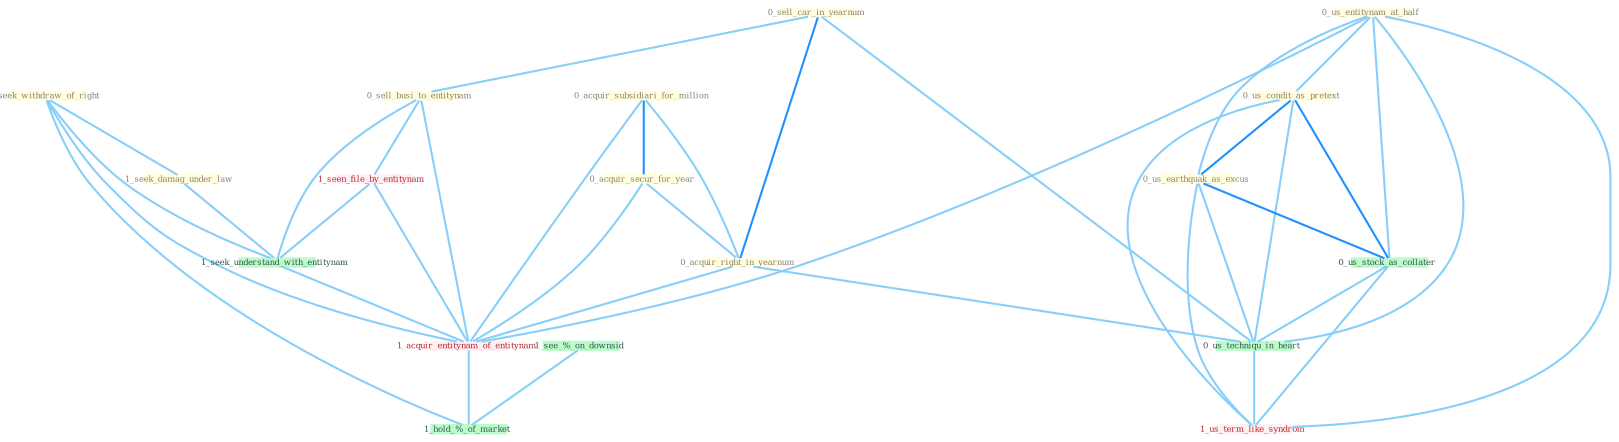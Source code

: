 Graph G{ 
    node
    [shape=polygon,style=filled,width=.5,height=.06,color="#BDFCC9",fixedsize=true,fontsize=4,
    fontcolor="#2f4f4f"];
    {node
    [color="#ffffe0", fontcolor="#8b7d6b"] "1_seek_withdraw_of_right " "0_us_entitynam_at_half " "0_us_condit_as_pretext " "0_acquir_subsidiari_for_million " "0_sell_car_in_yearnum " "0_sell_busi_to_entitynam " "0_acquir_secur_for_year " "0_us_earthquak_as_excus " "0_acquir_right_in_yearnum " "1_seek_damag_under_law "}
{node [color="#fff0f5", fontcolor="#b22222"] "1_seen_file_by_entitynam " "1_acquir_entitynam_of_entitynam " "1_us_term_like_syndrom "}
edge [color="#B0E2FF"];

	"1_seek_withdraw_of_right " -- "1_seek_damag_under_law " [w="1", color="#87cefa" ];
	"1_seek_withdraw_of_right " -- "1_seek_understand_with_entitynam " [w="1", color="#87cefa" ];
	"1_seek_withdraw_of_right " -- "1_acquir_entitynam_of_entitynam " [w="1", color="#87cefa" ];
	"1_seek_withdraw_of_right " -- "1_hold_%_of_market " [w="1", color="#87cefa" ];
	"0_us_entitynam_at_half " -- "0_us_condit_as_pretext " [w="1", color="#87cefa" ];
	"0_us_entitynam_at_half " -- "0_us_earthquak_as_excus " [w="1", color="#87cefa" ];
	"0_us_entitynam_at_half " -- "0_us_stock_as_collater " [w="1", color="#87cefa" ];
	"0_us_entitynam_at_half " -- "1_acquir_entitynam_of_entitynam " [w="1", color="#87cefa" ];
	"0_us_entitynam_at_half " -- "0_us_techniqu_in_heart " [w="1", color="#87cefa" ];
	"0_us_entitynam_at_half " -- "1_us_term_like_syndrom " [w="1", color="#87cefa" ];
	"0_us_condit_as_pretext " -- "0_us_earthquak_as_excus " [w="2", color="#1e90ff" , len=0.8];
	"0_us_condit_as_pretext " -- "0_us_stock_as_collater " [w="2", color="#1e90ff" , len=0.8];
	"0_us_condit_as_pretext " -- "0_us_techniqu_in_heart " [w="1", color="#87cefa" ];
	"0_us_condit_as_pretext " -- "1_us_term_like_syndrom " [w="1", color="#87cefa" ];
	"0_acquir_subsidiari_for_million " -- "0_acquir_secur_for_year " [w="2", color="#1e90ff" , len=0.8];
	"0_acquir_subsidiari_for_million " -- "0_acquir_right_in_yearnum " [w="1", color="#87cefa" ];
	"0_acquir_subsidiari_for_million " -- "1_acquir_entitynam_of_entitynam " [w="1", color="#87cefa" ];
	"0_sell_car_in_yearnum " -- "0_sell_busi_to_entitynam " [w="1", color="#87cefa" ];
	"0_sell_car_in_yearnum " -- "0_acquir_right_in_yearnum " [w="2", color="#1e90ff" , len=0.8];
	"0_sell_car_in_yearnum " -- "0_us_techniqu_in_heart " [w="1", color="#87cefa" ];
	"0_sell_busi_to_entitynam " -- "1_seen_file_by_entitynam " [w="1", color="#87cefa" ];
	"0_sell_busi_to_entitynam " -- "1_seek_understand_with_entitynam " [w="1", color="#87cefa" ];
	"0_sell_busi_to_entitynam " -- "1_acquir_entitynam_of_entitynam " [w="1", color="#87cefa" ];
	"0_acquir_secur_for_year " -- "0_acquir_right_in_yearnum " [w="1", color="#87cefa" ];
	"0_acquir_secur_for_year " -- "1_acquir_entitynam_of_entitynam " [w="1", color="#87cefa" ];
	"0_us_earthquak_as_excus " -- "0_us_stock_as_collater " [w="2", color="#1e90ff" , len=0.8];
	"0_us_earthquak_as_excus " -- "0_us_techniqu_in_heart " [w="1", color="#87cefa" ];
	"0_us_earthquak_as_excus " -- "1_us_term_like_syndrom " [w="1", color="#87cefa" ];
	"0_acquir_right_in_yearnum " -- "1_acquir_entitynam_of_entitynam " [w="1", color="#87cefa" ];
	"0_acquir_right_in_yearnum " -- "0_us_techniqu_in_heart " [w="1", color="#87cefa" ];
	"1_seek_damag_under_law " -- "1_seek_understand_with_entitynam " [w="1", color="#87cefa" ];
	"1_seen_file_by_entitynam " -- "1_seek_understand_with_entitynam " [w="1", color="#87cefa" ];
	"1_seen_file_by_entitynam " -- "1_acquir_entitynam_of_entitynam " [w="1", color="#87cefa" ];
	"0_us_stock_as_collater " -- "0_us_techniqu_in_heart " [w="1", color="#87cefa" ];
	"0_us_stock_as_collater " -- "1_us_term_like_syndrom " [w="1", color="#87cefa" ];
	"1_seek_understand_with_entitynam " -- "1_acquir_entitynam_of_entitynam " [w="1", color="#87cefa" ];
	"1_acquir_entitynam_of_entitynam " -- "1_hold_%_of_market " [w="1", color="#87cefa" ];
	"0_us_techniqu_in_heart " -- "1_us_term_like_syndrom " [w="1", color="#87cefa" ];
	"1_see_%_on_downsid " -- "1_hold_%_of_market " [w="1", color="#87cefa" ];
}